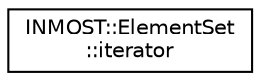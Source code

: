 digraph "Graphical Class Hierarchy"
{
  edge [fontname="Helvetica",fontsize="10",labelfontname="Helvetica",labelfontsize="10"];
  node [fontname="Helvetica",fontsize="10",shape=record];
  rankdir="LR";
  Node1 [label="INMOST::ElementSet\l::iterator",height=0.2,width=0.4,color="black", fillcolor="white", style="filled",URL="$classINMOST_1_1ElementSet_1_1iterator.html"];
}
